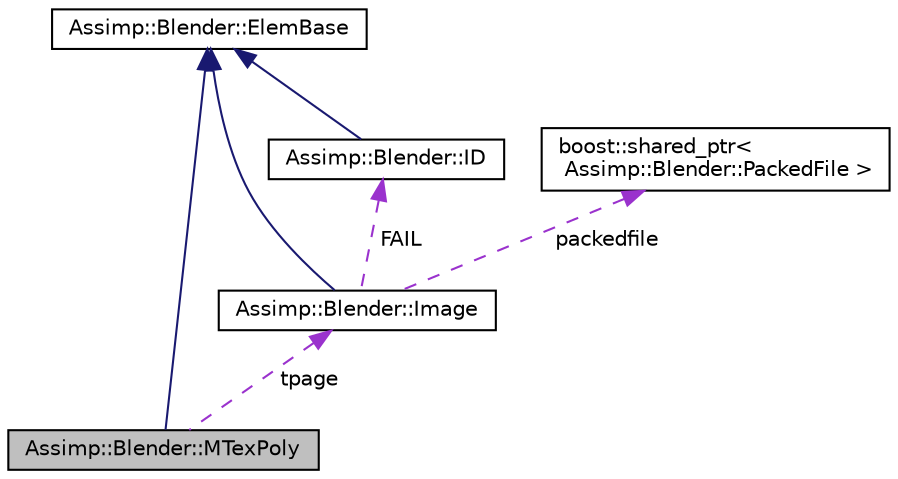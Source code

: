 digraph "Assimp::Blender::MTexPoly"
{
  edge [fontname="Helvetica",fontsize="10",labelfontname="Helvetica",labelfontsize="10"];
  node [fontname="Helvetica",fontsize="10",shape=record];
  Node1 [label="Assimp::Blender::MTexPoly",height=0.2,width=0.4,color="black", fillcolor="grey75", style="filled", fontcolor="black"];
  Node2 -> Node1 [dir="back",color="midnightblue",fontsize="10",style="solid"];
  Node2 [label="Assimp::Blender::ElemBase",height=0.2,width=0.4,color="black", fillcolor="white", style="filled",URL="$struct_assimp_1_1_blender_1_1_elem_base.html"];
  Node3 -> Node1 [dir="back",color="darkorchid3",fontsize="10",style="dashed",label=" tpage" ];
  Node3 [label="Assimp::Blender::Image",height=0.2,width=0.4,color="black", fillcolor="white", style="filled",URL="$struct_assimp_1_1_blender_1_1_image.html"];
  Node2 -> Node3 [dir="back",color="midnightblue",fontsize="10",style="solid"];
  Node4 -> Node3 [dir="back",color="darkorchid3",fontsize="10",style="dashed",label=" FAIL" ];
  Node4 [label="Assimp::Blender::ID",height=0.2,width=0.4,color="black", fillcolor="white", style="filled",URL="$struct_assimp_1_1_blender_1_1_i_d.html"];
  Node2 -> Node4 [dir="back",color="midnightblue",fontsize="10",style="solid"];
  Node5 -> Node3 [dir="back",color="darkorchid3",fontsize="10",style="dashed",label=" packedfile" ];
  Node5 [label="boost::shared_ptr\<\l Assimp::Blender::PackedFile \>",height=0.2,width=0.4,color="black", fillcolor="white", style="filled",URL="$classboost_1_1shared__ptr.html"];
}
